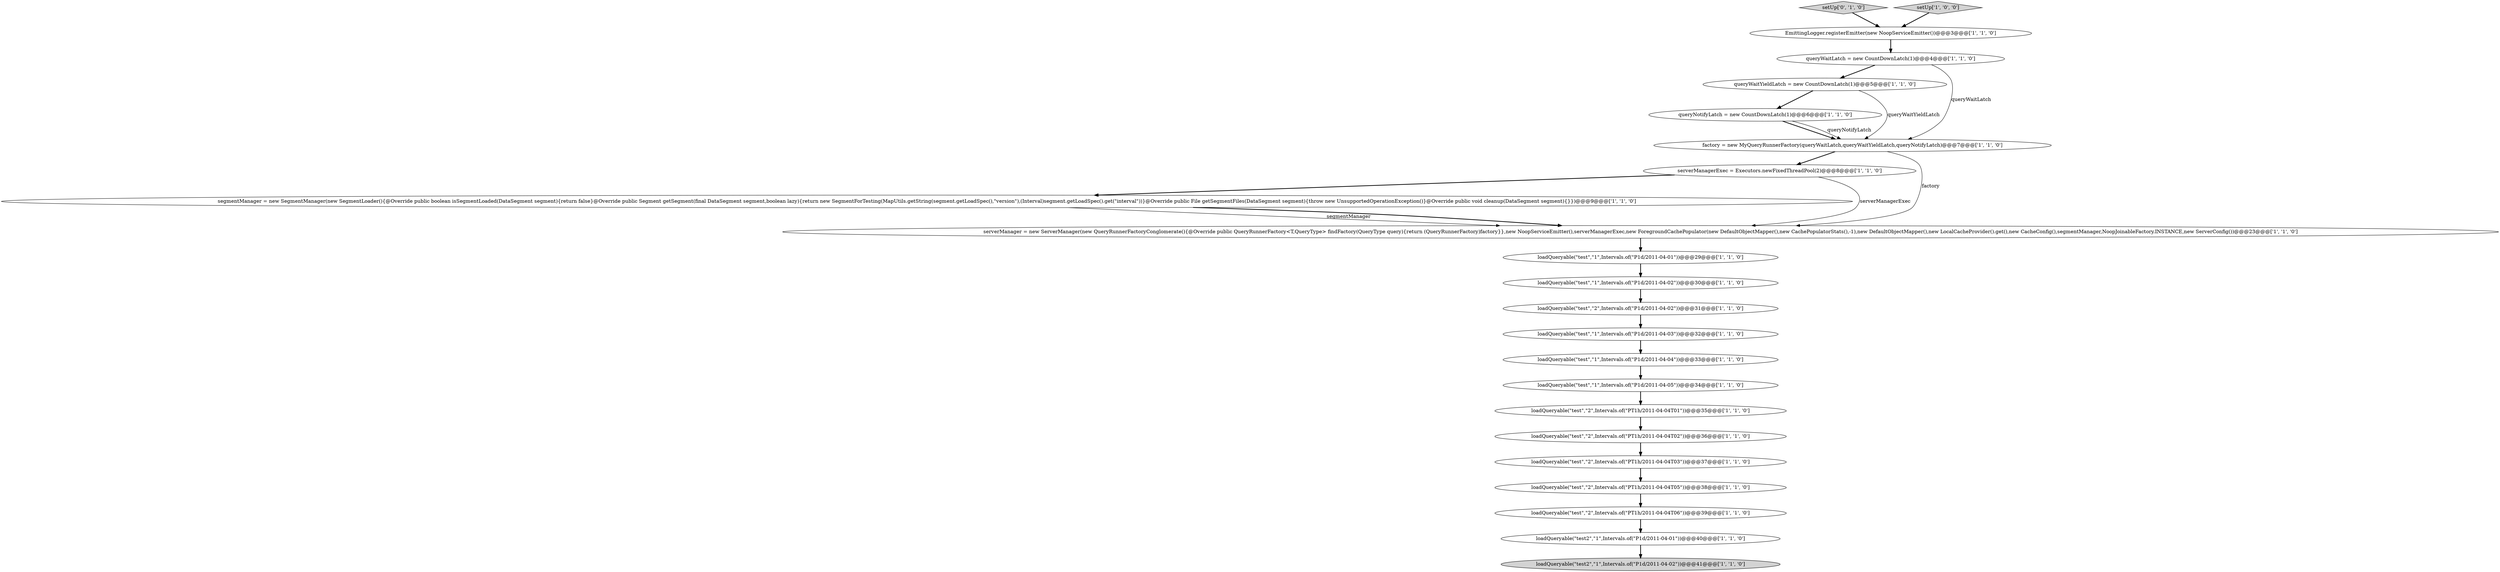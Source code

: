 digraph {
5 [style = filled, label = "queryNotifyLatch = new CountDownLatch(1)@@@6@@@['1', '1', '0']", fillcolor = white, shape = ellipse image = "AAA0AAABBB1BBB"];
7 [style = filled, label = "loadQueryable(\"test\",\"2\",Intervals.of(\"PT1h/2011-04-04T05\"))@@@38@@@['1', '1', '0']", fillcolor = white, shape = ellipse image = "AAA0AAABBB1BBB"];
9 [style = filled, label = "loadQueryable(\"test\",\"2\",Intervals.of(\"P1d/2011-04-02\"))@@@31@@@['1', '1', '0']", fillcolor = white, shape = ellipse image = "AAA0AAABBB1BBB"];
2 [style = filled, label = "segmentManager = new SegmentManager(new SegmentLoader(){@Override public boolean isSegmentLoaded(DataSegment segment){return false}@Override public Segment getSegment(final DataSegment segment,boolean lazy){return new SegmentForTesting(MapUtils.getString(segment.getLoadSpec(),\"version\"),(Interval)segment.getLoadSpec().get(\"interval\"))}@Override public File getSegmentFiles(DataSegment segment){throw new UnsupportedOperationException()}@Override public void cleanup(DataSegment segment){}})@@@9@@@['1', '1', '0']", fillcolor = white, shape = ellipse image = "AAA0AAABBB1BBB"];
4 [style = filled, label = "loadQueryable(\"test\",\"1\",Intervals.of(\"P1d/2011-04-01\"))@@@29@@@['1', '1', '0']", fillcolor = white, shape = ellipse image = "AAA0AAABBB1BBB"];
12 [style = filled, label = "loadQueryable(\"test2\",\"1\",Intervals.of(\"P1d/2011-04-01\"))@@@40@@@['1', '1', '0']", fillcolor = white, shape = ellipse image = "AAA0AAABBB1BBB"];
13 [style = filled, label = "loadQueryable(\"test\",\"2\",Intervals.of(\"PT1h/2011-04-04T02\"))@@@36@@@['1', '1', '0']", fillcolor = white, shape = ellipse image = "AAA0AAABBB1BBB"];
16 [style = filled, label = "serverManagerExec = Executors.newFixedThreadPool(2)@@@8@@@['1', '1', '0']", fillcolor = white, shape = ellipse image = "AAA0AAABBB1BBB"];
0 [style = filled, label = "queryWaitYieldLatch = new CountDownLatch(1)@@@5@@@['1', '1', '0']", fillcolor = white, shape = ellipse image = "AAA0AAABBB1BBB"];
10 [style = filled, label = "loadQueryable(\"test\",\"1\",Intervals.of(\"P1d/2011-04-02\"))@@@30@@@['1', '1', '0']", fillcolor = white, shape = ellipse image = "AAA0AAABBB1BBB"];
19 [style = filled, label = "serverManager = new ServerManager(new QueryRunnerFactoryConglomerate(){@Override public QueryRunnerFactory<T,QueryType> findFactory(QueryType query){return (QueryRunnerFactory)factory}},new NoopServiceEmitter(),serverManagerExec,new ForegroundCachePopulator(new DefaultObjectMapper(),new CachePopulatorStats(),-1),new DefaultObjectMapper(),new LocalCacheProvider().get(),new CacheConfig(),segmentManager,NoopJoinableFactory.INSTANCE,new ServerConfig())@@@23@@@['1', '1', '0']", fillcolor = white, shape = ellipse image = "AAA0AAABBB1BBB"];
14 [style = filled, label = "EmittingLogger.registerEmitter(new NoopServiceEmitter())@@@3@@@['1', '1', '0']", fillcolor = white, shape = ellipse image = "AAA0AAABBB1BBB"];
21 [style = filled, label = "loadQueryable(\"test\",\"2\",Intervals.of(\"PT1h/2011-04-04T06\"))@@@39@@@['1', '1', '0']", fillcolor = white, shape = ellipse image = "AAA0AAABBB1BBB"];
1 [style = filled, label = "queryWaitLatch = new CountDownLatch(1)@@@4@@@['1', '1', '0']", fillcolor = white, shape = ellipse image = "AAA0AAABBB1BBB"];
15 [style = filled, label = "loadQueryable(\"test\",\"1\",Intervals.of(\"P1d/2011-04-03\"))@@@32@@@['1', '1', '0']", fillcolor = white, shape = ellipse image = "AAA0AAABBB1BBB"];
8 [style = filled, label = "loadQueryable(\"test\",\"2\",Intervals.of(\"PT1h/2011-04-04T01\"))@@@35@@@['1', '1', '0']", fillcolor = white, shape = ellipse image = "AAA0AAABBB1BBB"];
18 [style = filled, label = "loadQueryable(\"test\",\"1\",Intervals.of(\"P1d/2011-04-05\"))@@@34@@@['1', '1', '0']", fillcolor = white, shape = ellipse image = "AAA0AAABBB1BBB"];
17 [style = filled, label = "loadQueryable(\"test\",\"1\",Intervals.of(\"P1d/2011-04-04\"))@@@33@@@['1', '1', '0']", fillcolor = white, shape = ellipse image = "AAA0AAABBB1BBB"];
22 [style = filled, label = "setUp['0', '1', '0']", fillcolor = lightgray, shape = diamond image = "AAA0AAABBB2BBB"];
11 [style = filled, label = "factory = new MyQueryRunnerFactory(queryWaitLatch,queryWaitYieldLatch,queryNotifyLatch)@@@7@@@['1', '1', '0']", fillcolor = white, shape = ellipse image = "AAA0AAABBB1BBB"];
3 [style = filled, label = "setUp['1', '0', '0']", fillcolor = lightgray, shape = diamond image = "AAA0AAABBB1BBB"];
20 [style = filled, label = "loadQueryable(\"test\",\"2\",Intervals.of(\"PT1h/2011-04-04T03\"))@@@37@@@['1', '1', '0']", fillcolor = white, shape = ellipse image = "AAA0AAABBB1BBB"];
6 [style = filled, label = "loadQueryable(\"test2\",\"1\",Intervals.of(\"P1d/2011-04-02\"))@@@41@@@['1', '1', '0']", fillcolor = lightgray, shape = ellipse image = "AAA0AAABBB1BBB"];
3->14 [style = bold, label=""];
20->7 [style = bold, label=""];
17->18 [style = bold, label=""];
10->9 [style = bold, label=""];
16->19 [style = solid, label="serverManagerExec"];
9->15 [style = bold, label=""];
0->11 [style = solid, label="queryWaitYieldLatch"];
11->16 [style = bold, label=""];
1->11 [style = solid, label="queryWaitLatch"];
2->19 [style = solid, label="segmentManager"];
7->21 [style = bold, label=""];
21->12 [style = bold, label=""];
14->1 [style = bold, label=""];
16->2 [style = bold, label=""];
2->19 [style = bold, label=""];
5->11 [style = bold, label=""];
22->14 [style = bold, label=""];
5->11 [style = solid, label="queryNotifyLatch"];
8->13 [style = bold, label=""];
19->4 [style = bold, label=""];
4->10 [style = bold, label=""];
11->19 [style = solid, label="factory"];
18->8 [style = bold, label=""];
13->20 [style = bold, label=""];
0->5 [style = bold, label=""];
12->6 [style = bold, label=""];
1->0 [style = bold, label=""];
15->17 [style = bold, label=""];
}
